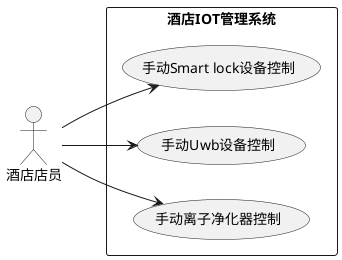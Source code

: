 @startuml 酒店店员用例图_第3组

' 定义角色
left to right direction
actor "酒店店员" as Staff

' 定义用例
rectangle "酒店IOT管理系统" {
  usecase "手动Smart lock设备控制" as UC13
  usecase "手动Uwb设备控制" as UC14
  usecase "手动离子净化器控制" as UC15
}

' 建立关系
Staff --> UC13
Staff --> UC14
Staff --> UC15

@enduml